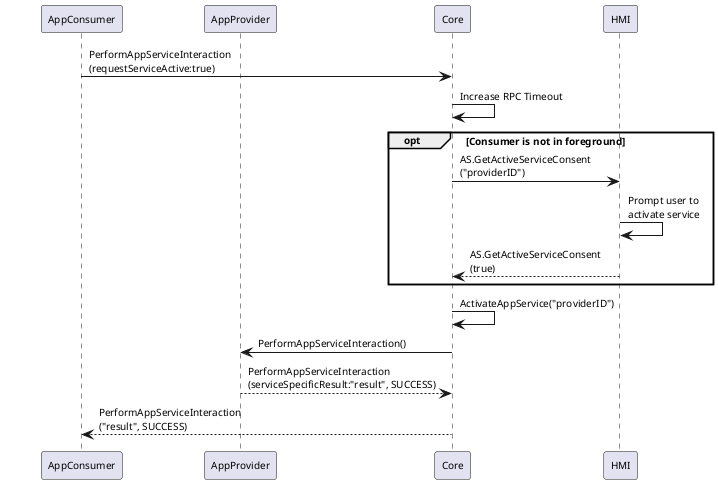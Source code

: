 @startuml

skinparam ParticipantPadding 36
skinparam defaultFontSize 10

participant AppConsumer
participant AppProvider
participant Core
participant HMI

AppConsumer -> Core : PerformAppServiceInteraction\n(requestServiceActive:true)
Core -> Core : Increase RPC Timeout
opt Consumer is not in foreground
  Core -> HMI : AS.GetActiveServiceConsent\n("providerID")
  HMI -> HMI : Prompt user to \nactivate service
  HMI --> Core : AS.GetActiveServiceConsent\n(true)
end
Core -> Core : ActivateAppService("providerID")
Core -> AppProvider : PerformAppServiceInteraction()
AppProvider --> Core : PerformAppServiceInteraction\n(serviceSpecificResult:"result", SUCCESS)

Core --> AppConsumer : PerformAppServiceInteraction\n("result", SUCCESS)
@enduml
